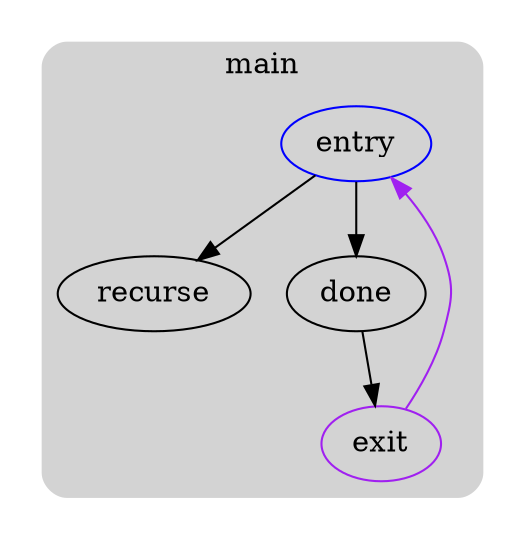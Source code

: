 strict digraph G {
  compound=true
  subgraph cluster_ {
    peripheries=0
    subgraph cluster_0 {
      label="main"
      color=darkgray
      style=rounded
      bgcolor=lightgray
      cluster_0_0[label="entry",shape=oval,color=blue,rank=source]
      cluster_0_1[label="recurse",shape=oval]
      cluster_0_2[label="done",shape=oval]
      cluster_0_exit[label=exit,color=purple,rank=sink]
      cluster_0_0 -> cluster_0_1
      cluster_0_0 -> cluster_0_2
      cluster_0_2 -> cluster_0_exit
    }
    cluster_0_exit -> cluster_0_0 [color=purple]
  }
}
